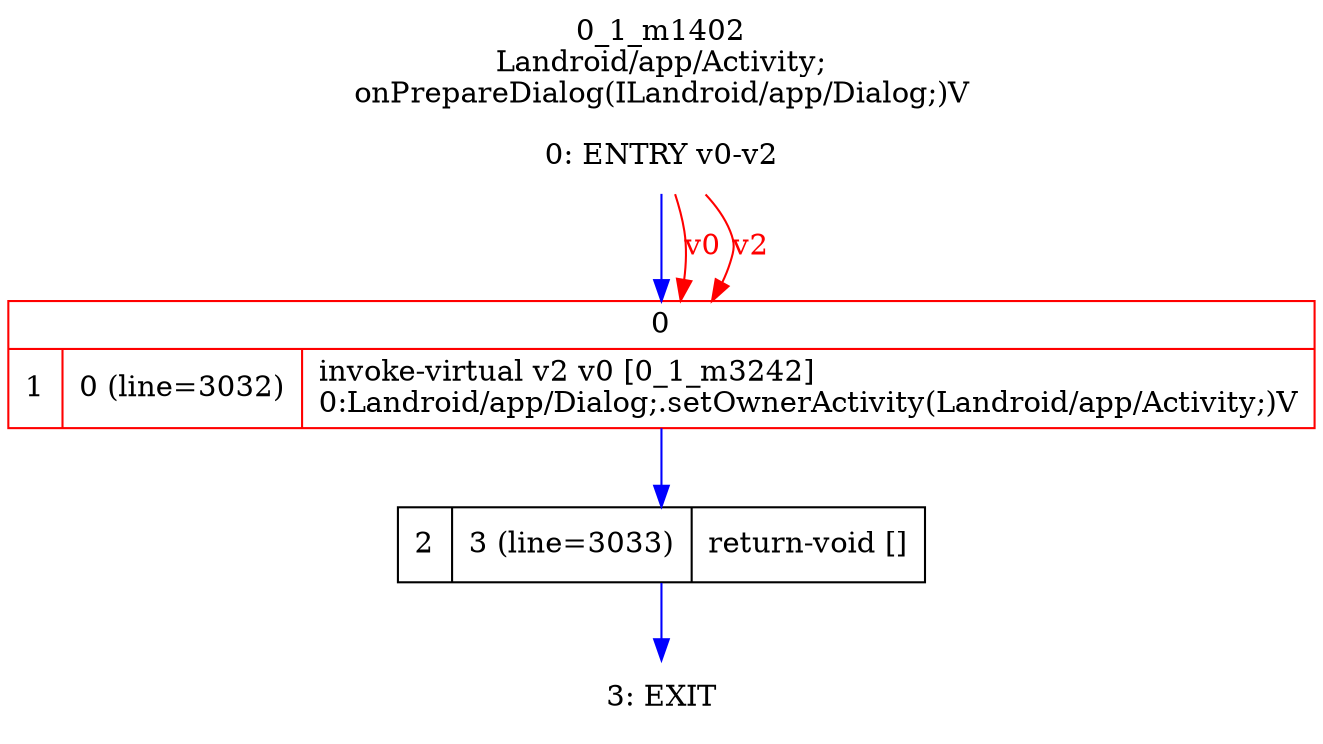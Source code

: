 digraph G {
rankdir=UD;
labelloc=t;
label="0_1_m1402\nLandroid/app/Activity;
onPrepareDialog(ILandroid/app/Dialog;)V";
0[label="0: ENTRY v0-v2",shape=plaintext];
1[label="{0|{1|0 (line=3032)|invoke-virtual v2 v0 [0_1_m3242]\l0:Landroid/app/Dialog;.setOwnerActivity(Landroid/app/Activity;)V\l}}",shape=record,URL="0_1_m3242.dot", color=red];
2[label="2|3 (line=3033)|return-void []\l",shape=record];
3[label="3: EXIT",shape=plaintext];
0->1 [color=blue, fontcolor=blue,weight=100, taillabel=""];
1->2 [color=blue, fontcolor=blue,weight=100, taillabel=""];
2->3 [color=blue, fontcolor=blue,weight=100, taillabel=""];
0->1 [color=red, fontcolor=red, label="v0"];
0->1 [color=red, fontcolor=red, label="v2"];
}
